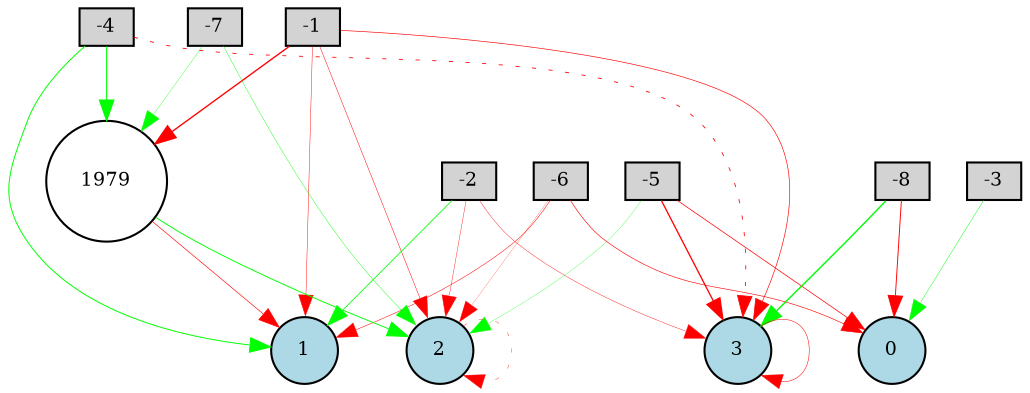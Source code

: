 digraph {
	node [fontsize=9 height=0.2 shape=circle width=0.2]
	-1 [fillcolor=lightgray shape=box style=filled]
	-2 [fillcolor=lightgray shape=box style=filled]
	-3 [fillcolor=lightgray shape=box style=filled]
	-4 [fillcolor=lightgray shape=box style=filled]
	-5 [fillcolor=lightgray shape=box style=filled]
	-6 [fillcolor=lightgray shape=box style=filled]
	-7 [fillcolor=lightgray shape=box style=filled]
	-8 [fillcolor=lightgray shape=box style=filled]
	0 [fillcolor=lightblue style=filled]
	1 [fillcolor=lightblue style=filled]
	2 [fillcolor=lightblue style=filled]
	3 [fillcolor=lightblue style=filled]
	1979 [fillcolor=white style=filled]
	-5 -> 3 [color=red penwidth=0.6261170310605557 style=solid]
	-1 -> 2 [color=red penwidth=0.23012776352885242 style=solid]
	-8 -> 3 [color=green penwidth=0.6777226839355215 style=solid]
	2 -> 2 [color=red penwidth=0.1776473616568818 style=dotted]
	-8 -> 0 [color=red penwidth=0.4455971787033659 style=solid]
	-2 -> 1 [color=green penwidth=0.39282923657850843 style=solid]
	3 -> 3 [color=red penwidth=0.2497833899715991 style=solid]
	-1 -> 1 [color=red penwidth=0.21868322746272853 style=solid]
	-6 -> 2 [color=red penwidth=0.10444211005208241 style=solid]
	-5 -> 2 [color=green penwidth=0.14067894821021865 style=solid]
	-7 -> 1979 [color=green penwidth=0.1637839346836225 style=solid]
	1979 -> 1 [color=red penwidth=0.30299721015224845 style=solid]
	-2 -> 2 [color=red penwidth=0.18604958140527905 style=solid]
	-6 -> 1 [color=red penwidth=0.24309033224229093 style=solid]
	1979 -> 2 [color=green penwidth=0.4484802979646524 style=solid]
	-4 -> 1979 [color=green penwidth=0.5056991464030463 style=solid]
	-1 -> 3 [color=red penwidth=0.31106126678732077 style=solid]
	-5 -> 0 [color=red penwidth=0.34368937327577403 style=solid]
	-1 -> 1979 [color=red penwidth=0.6508602347582033 style=solid]
	-4 -> 1 [color=green penwidth=0.4693767507649427 style=solid]
	-4 -> 3 [color=red penwidth=0.398566444956181 style=dotted]
	-6 -> 0 [color=red penwidth=0.29578348319675285 style=solid]
	-2 -> 3 [color=red penwidth=0.1894584437996889 style=solid]
	-7 -> 2 [color=green penwidth=0.19852433659775956 style=solid]
	-3 -> 0 [color=green penwidth=0.22185993948091032 style=solid]
}
